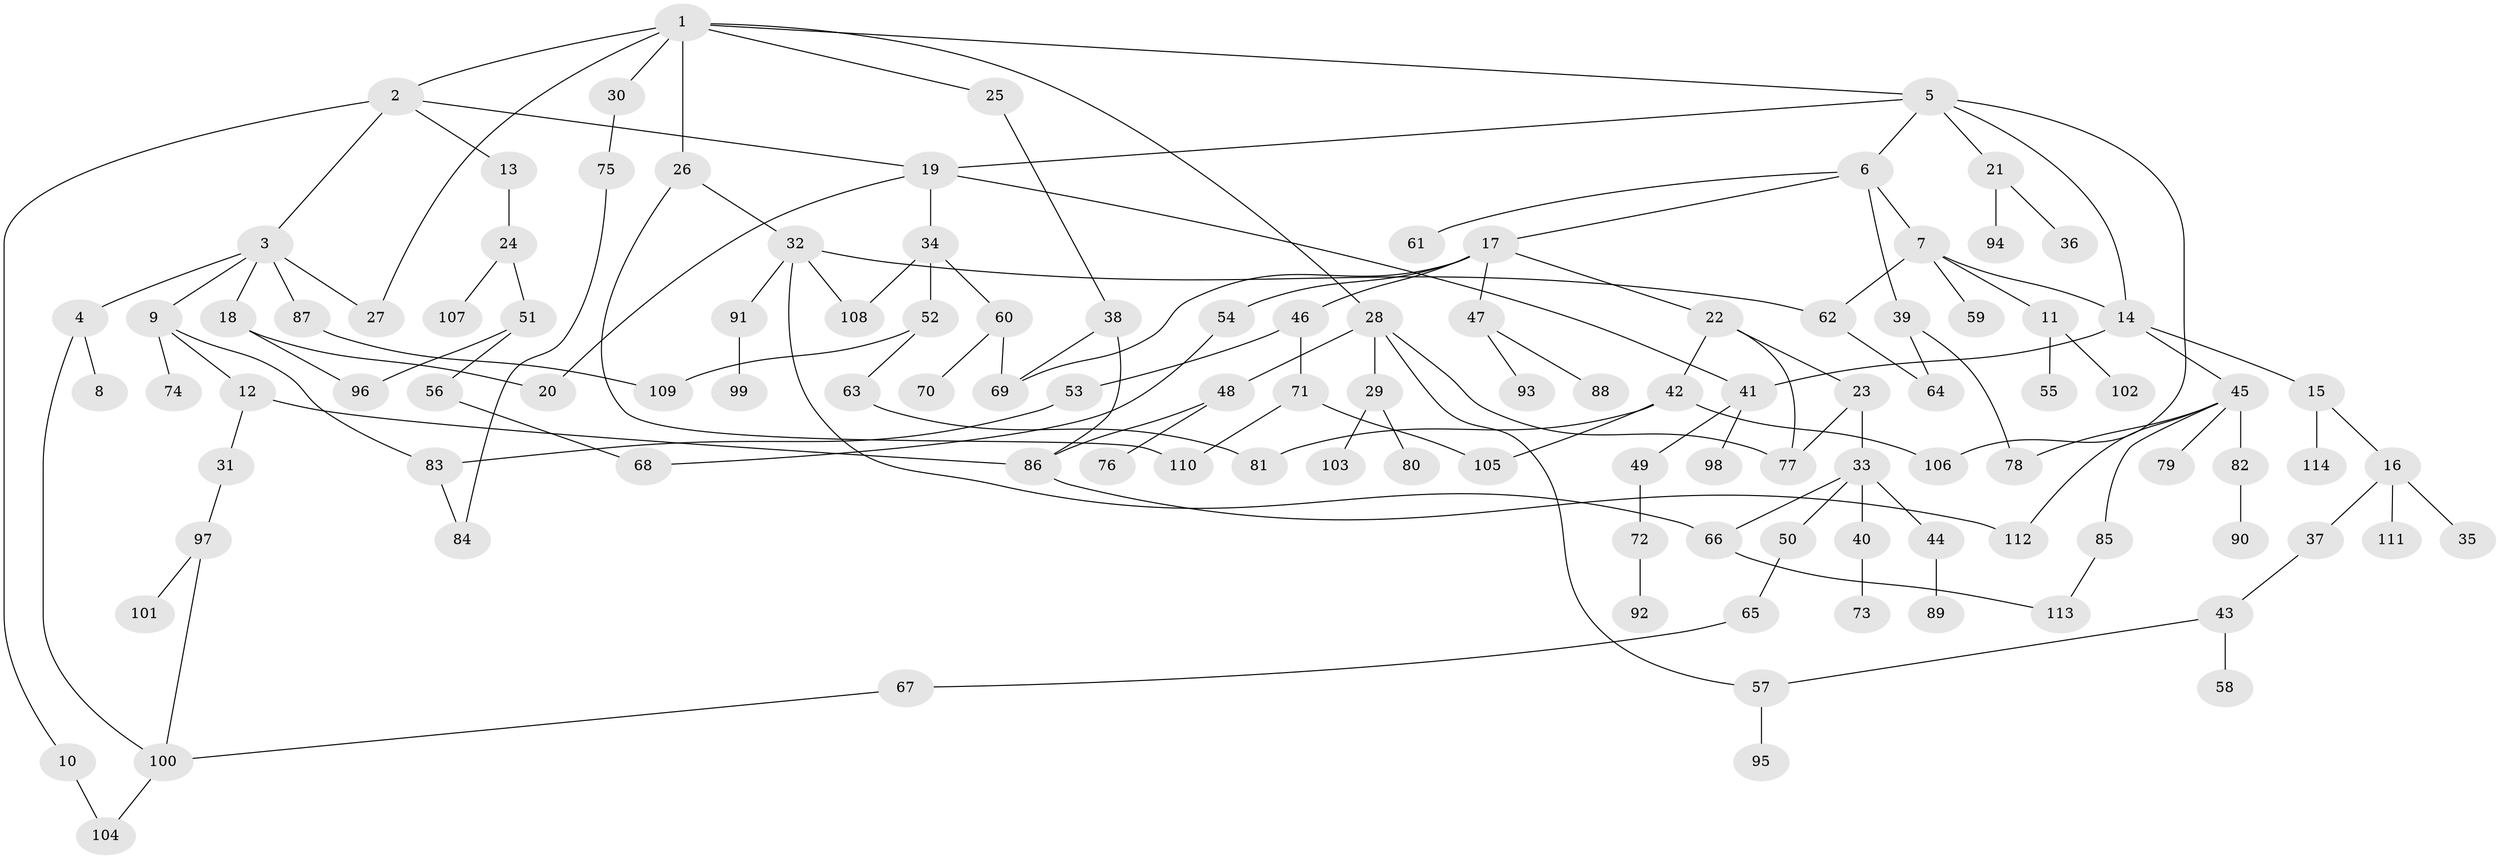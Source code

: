 // Generated by graph-tools (version 1.1) at 2025/49/03/09/25 03:49:23]
// undirected, 114 vertices, 144 edges
graph export_dot {
graph [start="1"]
  node [color=gray90,style=filled];
  1;
  2;
  3;
  4;
  5;
  6;
  7;
  8;
  9;
  10;
  11;
  12;
  13;
  14;
  15;
  16;
  17;
  18;
  19;
  20;
  21;
  22;
  23;
  24;
  25;
  26;
  27;
  28;
  29;
  30;
  31;
  32;
  33;
  34;
  35;
  36;
  37;
  38;
  39;
  40;
  41;
  42;
  43;
  44;
  45;
  46;
  47;
  48;
  49;
  50;
  51;
  52;
  53;
  54;
  55;
  56;
  57;
  58;
  59;
  60;
  61;
  62;
  63;
  64;
  65;
  66;
  67;
  68;
  69;
  70;
  71;
  72;
  73;
  74;
  75;
  76;
  77;
  78;
  79;
  80;
  81;
  82;
  83;
  84;
  85;
  86;
  87;
  88;
  89;
  90;
  91;
  92;
  93;
  94;
  95;
  96;
  97;
  98;
  99;
  100;
  101;
  102;
  103;
  104;
  105;
  106;
  107;
  108;
  109;
  110;
  111;
  112;
  113;
  114;
  1 -- 2;
  1 -- 5;
  1 -- 25;
  1 -- 26;
  1 -- 27;
  1 -- 28;
  1 -- 30;
  2 -- 3;
  2 -- 10;
  2 -- 13;
  2 -- 19;
  3 -- 4;
  3 -- 9;
  3 -- 18;
  3 -- 87;
  3 -- 27;
  4 -- 8;
  4 -- 100;
  5 -- 6;
  5 -- 21;
  5 -- 14;
  5 -- 19;
  5 -- 106;
  6 -- 7;
  6 -- 17;
  6 -- 39;
  6 -- 61;
  7 -- 11;
  7 -- 14;
  7 -- 59;
  7 -- 62;
  9 -- 12;
  9 -- 74;
  9 -- 83;
  10 -- 104;
  11 -- 55;
  11 -- 102;
  12 -- 31;
  12 -- 86;
  13 -- 24;
  14 -- 15;
  14 -- 45;
  14 -- 41;
  15 -- 16;
  15 -- 114;
  16 -- 35;
  16 -- 37;
  16 -- 111;
  17 -- 22;
  17 -- 46;
  17 -- 47;
  17 -- 54;
  17 -- 69;
  18 -- 96;
  18 -- 20;
  19 -- 20;
  19 -- 34;
  19 -- 41;
  21 -- 36;
  21 -- 94;
  22 -- 23;
  22 -- 42;
  22 -- 77;
  23 -- 33;
  23 -- 77;
  24 -- 51;
  24 -- 107;
  25 -- 38;
  26 -- 32;
  26 -- 110;
  28 -- 29;
  28 -- 48;
  28 -- 77;
  28 -- 57;
  29 -- 80;
  29 -- 103;
  30 -- 75;
  31 -- 97;
  32 -- 62;
  32 -- 91;
  32 -- 66;
  32 -- 108;
  33 -- 40;
  33 -- 44;
  33 -- 50;
  33 -- 66;
  34 -- 52;
  34 -- 60;
  34 -- 108;
  37 -- 43;
  38 -- 86;
  38 -- 69;
  39 -- 78;
  39 -- 64;
  40 -- 73;
  41 -- 49;
  41 -- 98;
  42 -- 81;
  42 -- 106;
  42 -- 105;
  43 -- 57;
  43 -- 58;
  44 -- 89;
  45 -- 78;
  45 -- 79;
  45 -- 82;
  45 -- 85;
  45 -- 112;
  46 -- 53;
  46 -- 71;
  47 -- 88;
  47 -- 93;
  48 -- 76;
  48 -- 86;
  49 -- 72;
  50 -- 65;
  51 -- 56;
  51 -- 96;
  52 -- 63;
  52 -- 109;
  53 -- 83;
  54 -- 68;
  56 -- 68;
  57 -- 95;
  60 -- 70;
  60 -- 69;
  62 -- 64;
  63 -- 81;
  65 -- 67;
  66 -- 113;
  67 -- 100;
  71 -- 105;
  71 -- 110;
  72 -- 92;
  75 -- 84;
  82 -- 90;
  83 -- 84;
  85 -- 113;
  86 -- 112;
  87 -- 109;
  91 -- 99;
  97 -- 101;
  97 -- 100;
  100 -- 104;
}
